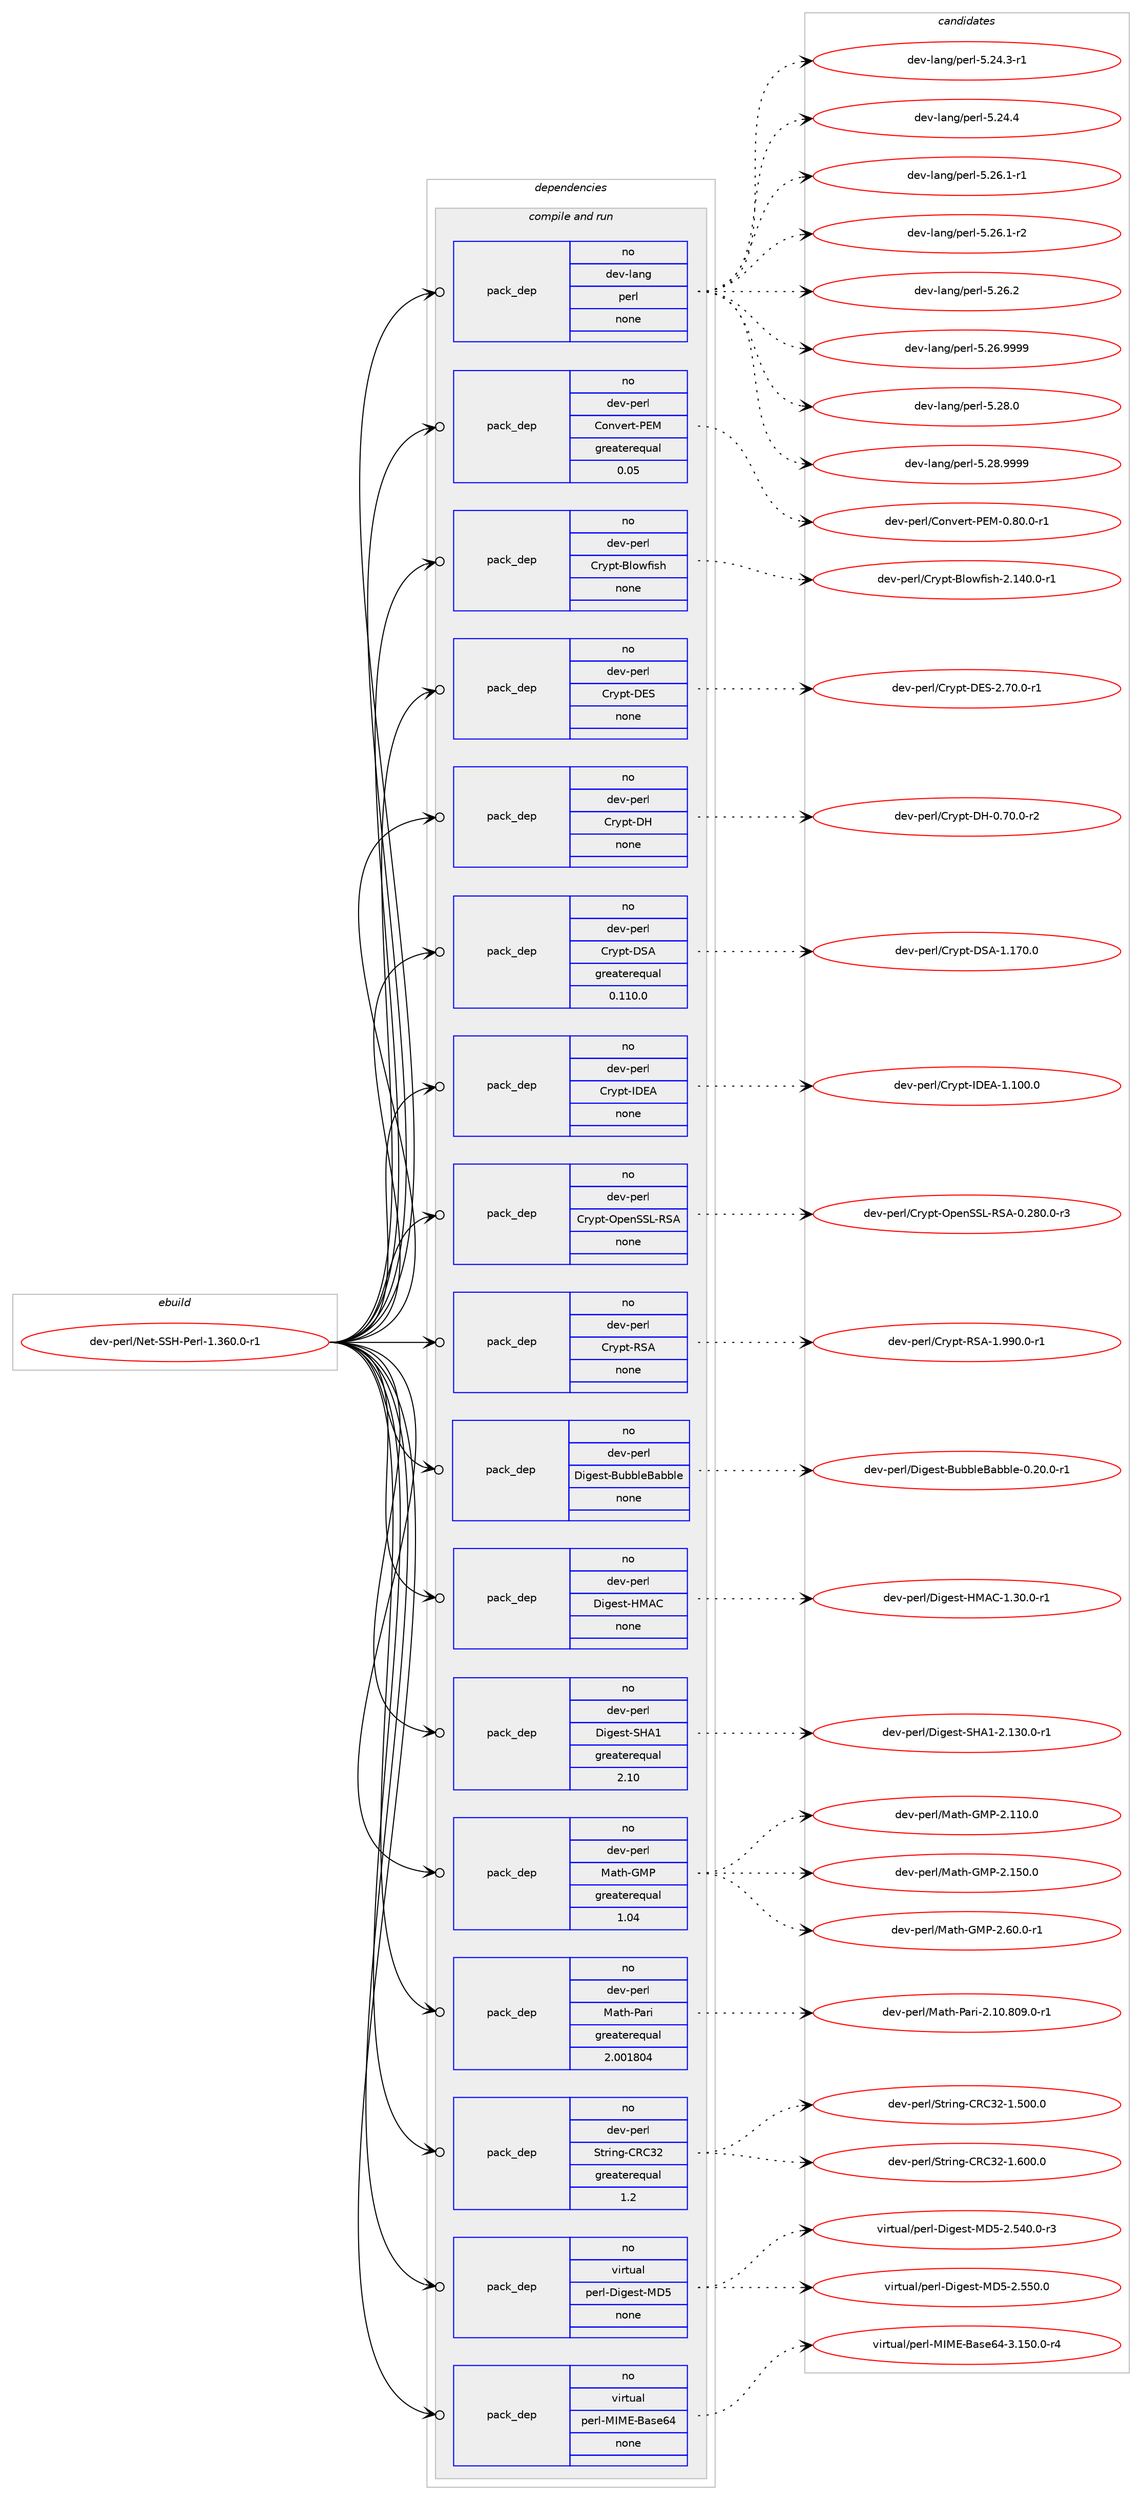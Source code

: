 digraph prolog {

# *************
# Graph options
# *************

newrank=true;
concentrate=true;
compound=true;
graph [rankdir=LR,fontname=Helvetica,fontsize=10,ranksep=1.5];#, ranksep=2.5, nodesep=0.2];
edge  [arrowhead=vee];
node  [fontname=Helvetica,fontsize=10];

# **********
# The ebuild
# **********

subgraph cluster_leftcol {
color=gray;
rank=same;
label=<<i>ebuild</i>>;
id [label="dev-perl/Net-SSH-Perl-1.360.0-r1", color=red, width=4, href="../dev-perl/Net-SSH-Perl-1.360.0-r1.svg"];
}

# ****************
# The dependencies
# ****************

subgraph cluster_midcol {
color=gray;
label=<<i>dependencies</i>>;
subgraph cluster_compile {
fillcolor="#eeeeee";
style=filled;
label=<<i>compile</i>>;
}
subgraph cluster_compileandrun {
fillcolor="#eeeeee";
style=filled;
label=<<i>compile and run</i>>;
subgraph pack994776 {
dependency1386425 [label=<<TABLE BORDER="0" CELLBORDER="1" CELLSPACING="0" CELLPADDING="4" WIDTH="220"><TR><TD ROWSPAN="6" CELLPADDING="30">pack_dep</TD></TR><TR><TD WIDTH="110">no</TD></TR><TR><TD>dev-lang</TD></TR><TR><TD>perl</TD></TR><TR><TD>none</TD></TR><TR><TD></TD></TR></TABLE>>, shape=none, color=blue];
}
id:e -> dependency1386425:w [weight=20,style="solid",arrowhead="odotvee"];
subgraph pack994777 {
dependency1386426 [label=<<TABLE BORDER="0" CELLBORDER="1" CELLSPACING="0" CELLPADDING="4" WIDTH="220"><TR><TD ROWSPAN="6" CELLPADDING="30">pack_dep</TD></TR><TR><TD WIDTH="110">no</TD></TR><TR><TD>dev-perl</TD></TR><TR><TD>Convert-PEM</TD></TR><TR><TD>greaterequal</TD></TR><TR><TD>0.05</TD></TR></TABLE>>, shape=none, color=blue];
}
id:e -> dependency1386426:w [weight=20,style="solid",arrowhead="odotvee"];
subgraph pack994778 {
dependency1386427 [label=<<TABLE BORDER="0" CELLBORDER="1" CELLSPACING="0" CELLPADDING="4" WIDTH="220"><TR><TD ROWSPAN="6" CELLPADDING="30">pack_dep</TD></TR><TR><TD WIDTH="110">no</TD></TR><TR><TD>dev-perl</TD></TR><TR><TD>Crypt-Blowfish</TD></TR><TR><TD>none</TD></TR><TR><TD></TD></TR></TABLE>>, shape=none, color=blue];
}
id:e -> dependency1386427:w [weight=20,style="solid",arrowhead="odotvee"];
subgraph pack994779 {
dependency1386428 [label=<<TABLE BORDER="0" CELLBORDER="1" CELLSPACING="0" CELLPADDING="4" WIDTH="220"><TR><TD ROWSPAN="6" CELLPADDING="30">pack_dep</TD></TR><TR><TD WIDTH="110">no</TD></TR><TR><TD>dev-perl</TD></TR><TR><TD>Crypt-DES</TD></TR><TR><TD>none</TD></TR><TR><TD></TD></TR></TABLE>>, shape=none, color=blue];
}
id:e -> dependency1386428:w [weight=20,style="solid",arrowhead="odotvee"];
subgraph pack994780 {
dependency1386429 [label=<<TABLE BORDER="0" CELLBORDER="1" CELLSPACING="0" CELLPADDING="4" WIDTH="220"><TR><TD ROWSPAN="6" CELLPADDING="30">pack_dep</TD></TR><TR><TD WIDTH="110">no</TD></TR><TR><TD>dev-perl</TD></TR><TR><TD>Crypt-DH</TD></TR><TR><TD>none</TD></TR><TR><TD></TD></TR></TABLE>>, shape=none, color=blue];
}
id:e -> dependency1386429:w [weight=20,style="solid",arrowhead="odotvee"];
subgraph pack994781 {
dependency1386430 [label=<<TABLE BORDER="0" CELLBORDER="1" CELLSPACING="0" CELLPADDING="4" WIDTH="220"><TR><TD ROWSPAN="6" CELLPADDING="30">pack_dep</TD></TR><TR><TD WIDTH="110">no</TD></TR><TR><TD>dev-perl</TD></TR><TR><TD>Crypt-DSA</TD></TR><TR><TD>greaterequal</TD></TR><TR><TD>0.110.0</TD></TR></TABLE>>, shape=none, color=blue];
}
id:e -> dependency1386430:w [weight=20,style="solid",arrowhead="odotvee"];
subgraph pack994782 {
dependency1386431 [label=<<TABLE BORDER="0" CELLBORDER="1" CELLSPACING="0" CELLPADDING="4" WIDTH="220"><TR><TD ROWSPAN="6" CELLPADDING="30">pack_dep</TD></TR><TR><TD WIDTH="110">no</TD></TR><TR><TD>dev-perl</TD></TR><TR><TD>Crypt-IDEA</TD></TR><TR><TD>none</TD></TR><TR><TD></TD></TR></TABLE>>, shape=none, color=blue];
}
id:e -> dependency1386431:w [weight=20,style="solid",arrowhead="odotvee"];
subgraph pack994783 {
dependency1386432 [label=<<TABLE BORDER="0" CELLBORDER="1" CELLSPACING="0" CELLPADDING="4" WIDTH="220"><TR><TD ROWSPAN="6" CELLPADDING="30">pack_dep</TD></TR><TR><TD WIDTH="110">no</TD></TR><TR><TD>dev-perl</TD></TR><TR><TD>Crypt-OpenSSL-RSA</TD></TR><TR><TD>none</TD></TR><TR><TD></TD></TR></TABLE>>, shape=none, color=blue];
}
id:e -> dependency1386432:w [weight=20,style="solid",arrowhead="odotvee"];
subgraph pack994784 {
dependency1386433 [label=<<TABLE BORDER="0" CELLBORDER="1" CELLSPACING="0" CELLPADDING="4" WIDTH="220"><TR><TD ROWSPAN="6" CELLPADDING="30">pack_dep</TD></TR><TR><TD WIDTH="110">no</TD></TR><TR><TD>dev-perl</TD></TR><TR><TD>Crypt-RSA</TD></TR><TR><TD>none</TD></TR><TR><TD></TD></TR></TABLE>>, shape=none, color=blue];
}
id:e -> dependency1386433:w [weight=20,style="solid",arrowhead="odotvee"];
subgraph pack994785 {
dependency1386434 [label=<<TABLE BORDER="0" CELLBORDER="1" CELLSPACING="0" CELLPADDING="4" WIDTH="220"><TR><TD ROWSPAN="6" CELLPADDING="30">pack_dep</TD></TR><TR><TD WIDTH="110">no</TD></TR><TR><TD>dev-perl</TD></TR><TR><TD>Digest-BubbleBabble</TD></TR><TR><TD>none</TD></TR><TR><TD></TD></TR></TABLE>>, shape=none, color=blue];
}
id:e -> dependency1386434:w [weight=20,style="solid",arrowhead="odotvee"];
subgraph pack994786 {
dependency1386435 [label=<<TABLE BORDER="0" CELLBORDER="1" CELLSPACING="0" CELLPADDING="4" WIDTH="220"><TR><TD ROWSPAN="6" CELLPADDING="30">pack_dep</TD></TR><TR><TD WIDTH="110">no</TD></TR><TR><TD>dev-perl</TD></TR><TR><TD>Digest-HMAC</TD></TR><TR><TD>none</TD></TR><TR><TD></TD></TR></TABLE>>, shape=none, color=blue];
}
id:e -> dependency1386435:w [weight=20,style="solid",arrowhead="odotvee"];
subgraph pack994787 {
dependency1386436 [label=<<TABLE BORDER="0" CELLBORDER="1" CELLSPACING="0" CELLPADDING="4" WIDTH="220"><TR><TD ROWSPAN="6" CELLPADDING="30">pack_dep</TD></TR><TR><TD WIDTH="110">no</TD></TR><TR><TD>dev-perl</TD></TR><TR><TD>Digest-SHA1</TD></TR><TR><TD>greaterequal</TD></TR><TR><TD>2.10</TD></TR></TABLE>>, shape=none, color=blue];
}
id:e -> dependency1386436:w [weight=20,style="solid",arrowhead="odotvee"];
subgraph pack994788 {
dependency1386437 [label=<<TABLE BORDER="0" CELLBORDER="1" CELLSPACING="0" CELLPADDING="4" WIDTH="220"><TR><TD ROWSPAN="6" CELLPADDING="30">pack_dep</TD></TR><TR><TD WIDTH="110">no</TD></TR><TR><TD>dev-perl</TD></TR><TR><TD>Math-GMP</TD></TR><TR><TD>greaterequal</TD></TR><TR><TD>1.04</TD></TR></TABLE>>, shape=none, color=blue];
}
id:e -> dependency1386437:w [weight=20,style="solid",arrowhead="odotvee"];
subgraph pack994789 {
dependency1386438 [label=<<TABLE BORDER="0" CELLBORDER="1" CELLSPACING="0" CELLPADDING="4" WIDTH="220"><TR><TD ROWSPAN="6" CELLPADDING="30">pack_dep</TD></TR><TR><TD WIDTH="110">no</TD></TR><TR><TD>dev-perl</TD></TR><TR><TD>Math-Pari</TD></TR><TR><TD>greaterequal</TD></TR><TR><TD>2.001804</TD></TR></TABLE>>, shape=none, color=blue];
}
id:e -> dependency1386438:w [weight=20,style="solid",arrowhead="odotvee"];
subgraph pack994790 {
dependency1386439 [label=<<TABLE BORDER="0" CELLBORDER="1" CELLSPACING="0" CELLPADDING="4" WIDTH="220"><TR><TD ROWSPAN="6" CELLPADDING="30">pack_dep</TD></TR><TR><TD WIDTH="110">no</TD></TR><TR><TD>dev-perl</TD></TR><TR><TD>String-CRC32</TD></TR><TR><TD>greaterequal</TD></TR><TR><TD>1.2</TD></TR></TABLE>>, shape=none, color=blue];
}
id:e -> dependency1386439:w [weight=20,style="solid",arrowhead="odotvee"];
subgraph pack994791 {
dependency1386440 [label=<<TABLE BORDER="0" CELLBORDER="1" CELLSPACING="0" CELLPADDING="4" WIDTH="220"><TR><TD ROWSPAN="6" CELLPADDING="30">pack_dep</TD></TR><TR><TD WIDTH="110">no</TD></TR><TR><TD>virtual</TD></TR><TR><TD>perl-Digest-MD5</TD></TR><TR><TD>none</TD></TR><TR><TD></TD></TR></TABLE>>, shape=none, color=blue];
}
id:e -> dependency1386440:w [weight=20,style="solid",arrowhead="odotvee"];
subgraph pack994792 {
dependency1386441 [label=<<TABLE BORDER="0" CELLBORDER="1" CELLSPACING="0" CELLPADDING="4" WIDTH="220"><TR><TD ROWSPAN="6" CELLPADDING="30">pack_dep</TD></TR><TR><TD WIDTH="110">no</TD></TR><TR><TD>virtual</TD></TR><TR><TD>perl-MIME-Base64</TD></TR><TR><TD>none</TD></TR><TR><TD></TD></TR></TABLE>>, shape=none, color=blue];
}
id:e -> dependency1386441:w [weight=20,style="solid",arrowhead="odotvee"];
}
subgraph cluster_run {
fillcolor="#eeeeee";
style=filled;
label=<<i>run</i>>;
}
}

# **************
# The candidates
# **************

subgraph cluster_choices {
rank=same;
color=gray;
label=<<i>candidates</i>>;

subgraph choice994776 {
color=black;
nodesep=1;
choice100101118451089711010347112101114108455346505246514511449 [label="dev-lang/perl-5.24.3-r1", color=red, width=4,href="../dev-lang/perl-5.24.3-r1.svg"];
choice10010111845108971101034711210111410845534650524652 [label="dev-lang/perl-5.24.4", color=red, width=4,href="../dev-lang/perl-5.24.4.svg"];
choice100101118451089711010347112101114108455346505446494511449 [label="dev-lang/perl-5.26.1-r1", color=red, width=4,href="../dev-lang/perl-5.26.1-r1.svg"];
choice100101118451089711010347112101114108455346505446494511450 [label="dev-lang/perl-5.26.1-r2", color=red, width=4,href="../dev-lang/perl-5.26.1-r2.svg"];
choice10010111845108971101034711210111410845534650544650 [label="dev-lang/perl-5.26.2", color=red, width=4,href="../dev-lang/perl-5.26.2.svg"];
choice10010111845108971101034711210111410845534650544657575757 [label="dev-lang/perl-5.26.9999", color=red, width=4,href="../dev-lang/perl-5.26.9999.svg"];
choice10010111845108971101034711210111410845534650564648 [label="dev-lang/perl-5.28.0", color=red, width=4,href="../dev-lang/perl-5.28.0.svg"];
choice10010111845108971101034711210111410845534650564657575757 [label="dev-lang/perl-5.28.9999", color=red, width=4,href="../dev-lang/perl-5.28.9999.svg"];
dependency1386425:e -> choice100101118451089711010347112101114108455346505246514511449:w [style=dotted,weight="100"];
dependency1386425:e -> choice10010111845108971101034711210111410845534650524652:w [style=dotted,weight="100"];
dependency1386425:e -> choice100101118451089711010347112101114108455346505446494511449:w [style=dotted,weight="100"];
dependency1386425:e -> choice100101118451089711010347112101114108455346505446494511450:w [style=dotted,weight="100"];
dependency1386425:e -> choice10010111845108971101034711210111410845534650544650:w [style=dotted,weight="100"];
dependency1386425:e -> choice10010111845108971101034711210111410845534650544657575757:w [style=dotted,weight="100"];
dependency1386425:e -> choice10010111845108971101034711210111410845534650564648:w [style=dotted,weight="100"];
dependency1386425:e -> choice10010111845108971101034711210111410845534650564657575757:w [style=dotted,weight="100"];
}
subgraph choice994777 {
color=black;
nodesep=1;
choice10010111845112101114108476711111011810111411645806977454846564846484511449 [label="dev-perl/Convert-PEM-0.80.0-r1", color=red, width=4,href="../dev-perl/Convert-PEM-0.80.0-r1.svg"];
dependency1386426:e -> choice10010111845112101114108476711111011810111411645806977454846564846484511449:w [style=dotted,weight="100"];
}
subgraph choice994778 {
color=black;
nodesep=1;
choice100101118451121011141084767114121112116456610811111910210511510445504649524846484511449 [label="dev-perl/Crypt-Blowfish-2.140.0-r1", color=red, width=4,href="../dev-perl/Crypt-Blowfish-2.140.0-r1.svg"];
dependency1386427:e -> choice100101118451121011141084767114121112116456610811111910210511510445504649524846484511449:w [style=dotted,weight="100"];
}
subgraph choice994779 {
color=black;
nodesep=1;
choice10010111845112101114108476711412111211645686983455046554846484511449 [label="dev-perl/Crypt-DES-2.70.0-r1", color=red, width=4,href="../dev-perl/Crypt-DES-2.70.0-r1.svg"];
dependency1386428:e -> choice10010111845112101114108476711412111211645686983455046554846484511449:w [style=dotted,weight="100"];
}
subgraph choice994780 {
color=black;
nodesep=1;
choice100101118451121011141084767114121112116456872454846554846484511450 [label="dev-perl/Crypt-DH-0.70.0-r2", color=red, width=4,href="../dev-perl/Crypt-DH-0.70.0-r2.svg"];
dependency1386429:e -> choice100101118451121011141084767114121112116456872454846554846484511450:w [style=dotted,weight="100"];
}
subgraph choice994781 {
color=black;
nodesep=1;
choice100101118451121011141084767114121112116456883654549464955484648 [label="dev-perl/Crypt-DSA-1.170.0", color=red, width=4,href="../dev-perl/Crypt-DSA-1.170.0.svg"];
dependency1386430:e -> choice100101118451121011141084767114121112116456883654549464955484648:w [style=dotted,weight="100"];
}
subgraph choice994782 {
color=black;
nodesep=1;
choice10010111845112101114108476711412111211645736869654549464948484648 [label="dev-perl/Crypt-IDEA-1.100.0", color=red, width=4,href="../dev-perl/Crypt-IDEA-1.100.0.svg"];
dependency1386431:e -> choice10010111845112101114108476711412111211645736869654549464948484648:w [style=dotted,weight="100"];
}
subgraph choice994783 {
color=black;
nodesep=1;
choice10010111845112101114108476711412111211645791121011108383764582836545484650564846484511451 [label="dev-perl/Crypt-OpenSSL-RSA-0.280.0-r3", color=red, width=4,href="../dev-perl/Crypt-OpenSSL-RSA-0.280.0-r3.svg"];
dependency1386432:e -> choice10010111845112101114108476711412111211645791121011108383764582836545484650564846484511451:w [style=dotted,weight="100"];
}
subgraph choice994784 {
color=black;
nodesep=1;
choice1001011184511210111410847671141211121164582836545494657574846484511449 [label="dev-perl/Crypt-RSA-1.990.0-r1", color=red, width=4,href="../dev-perl/Crypt-RSA-1.990.0-r1.svg"];
dependency1386433:e -> choice1001011184511210111410847671141211121164582836545494657574846484511449:w [style=dotted,weight="100"];
}
subgraph choice994785 {
color=black;
nodesep=1;
choice1001011184511210111410847681051031011151164566117989810810166979898108101454846504846484511449 [label="dev-perl/Digest-BubbleBabble-0.20.0-r1", color=red, width=4,href="../dev-perl/Digest-BubbleBabble-0.20.0-r1.svg"];
dependency1386434:e -> choice1001011184511210111410847681051031011151164566117989810810166979898108101454846504846484511449:w [style=dotted,weight="100"];
}
subgraph choice994786 {
color=black;
nodesep=1;
choice1001011184511210111410847681051031011151164572776567454946514846484511449 [label="dev-perl/Digest-HMAC-1.30.0-r1", color=red, width=4,href="../dev-perl/Digest-HMAC-1.30.0-r1.svg"];
dependency1386435:e -> choice1001011184511210111410847681051031011151164572776567454946514846484511449:w [style=dotted,weight="100"];
}
subgraph choice994787 {
color=black;
nodesep=1;
choice100101118451121011141084768105103101115116458372654945504649514846484511449 [label="dev-perl/Digest-SHA1-2.130.0-r1", color=red, width=4,href="../dev-perl/Digest-SHA1-2.130.0-r1.svg"];
dependency1386436:e -> choice100101118451121011141084768105103101115116458372654945504649514846484511449:w [style=dotted,weight="100"];
}
subgraph choice994788 {
color=black;
nodesep=1;
choice10010111845112101114108477797116104457177804550464949484648 [label="dev-perl/Math-GMP-2.110.0", color=red, width=4,href="../dev-perl/Math-GMP-2.110.0.svg"];
choice10010111845112101114108477797116104457177804550464953484648 [label="dev-perl/Math-GMP-2.150.0", color=red, width=4,href="../dev-perl/Math-GMP-2.150.0.svg"];
choice1001011184511210111410847779711610445717780455046544846484511449 [label="dev-perl/Math-GMP-2.60.0-r1", color=red, width=4,href="../dev-perl/Math-GMP-2.60.0-r1.svg"];
dependency1386437:e -> choice10010111845112101114108477797116104457177804550464949484648:w [style=dotted,weight="100"];
dependency1386437:e -> choice10010111845112101114108477797116104457177804550464953484648:w [style=dotted,weight="100"];
dependency1386437:e -> choice1001011184511210111410847779711610445717780455046544846484511449:w [style=dotted,weight="100"];
}
subgraph choice994789 {
color=black;
nodesep=1;
choice1001011184511210111410847779711610445809711410545504649484656485746484511449 [label="dev-perl/Math-Pari-2.10.809.0-r1", color=red, width=4,href="../dev-perl/Math-Pari-2.10.809.0-r1.svg"];
dependency1386438:e -> choice1001011184511210111410847779711610445809711410545504649484656485746484511449:w [style=dotted,weight="100"];
}
subgraph choice994790 {
color=black;
nodesep=1;
choice1001011184511210111410847831161141051101034567826751504549465348484648 [label="dev-perl/String-CRC32-1.500.0", color=red, width=4,href="../dev-perl/String-CRC32-1.500.0.svg"];
choice1001011184511210111410847831161141051101034567826751504549465448484648 [label="dev-perl/String-CRC32-1.600.0", color=red, width=4,href="../dev-perl/String-CRC32-1.600.0.svg"];
dependency1386439:e -> choice1001011184511210111410847831161141051101034567826751504549465348484648:w [style=dotted,weight="100"];
dependency1386439:e -> choice1001011184511210111410847831161141051101034567826751504549465448484648:w [style=dotted,weight="100"];
}
subgraph choice994791 {
color=black;
nodesep=1;
choice118105114116117971084711210111410845681051031011151164577685345504653524846484511451 [label="virtual/perl-Digest-MD5-2.540.0-r3", color=red, width=4,href="../virtual/perl-Digest-MD5-2.540.0-r3.svg"];
choice11810511411611797108471121011141084568105103101115116457768534550465353484648 [label="virtual/perl-Digest-MD5-2.550.0", color=red, width=4,href="../virtual/perl-Digest-MD5-2.550.0.svg"];
dependency1386440:e -> choice118105114116117971084711210111410845681051031011151164577685345504653524846484511451:w [style=dotted,weight="100"];
dependency1386440:e -> choice11810511411611797108471121011141084568105103101115116457768534550465353484648:w [style=dotted,weight="100"];
}
subgraph choice994792 {
color=black;
nodesep=1;
choice11810511411611797108471121011141084577737769456697115101545245514649534846484511452 [label="virtual/perl-MIME-Base64-3.150.0-r4", color=red, width=4,href="../virtual/perl-MIME-Base64-3.150.0-r4.svg"];
dependency1386441:e -> choice11810511411611797108471121011141084577737769456697115101545245514649534846484511452:w [style=dotted,weight="100"];
}
}

}
